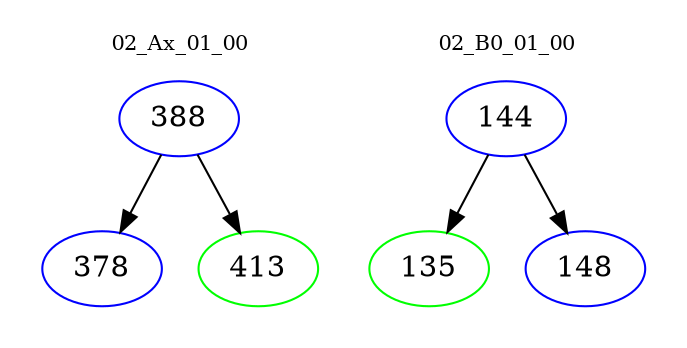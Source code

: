 digraph{
subgraph cluster_0 {
color = white
label = "02_Ax_01_00";
fontsize=10;
T0_388 [label="388", color="blue"]
T0_388 -> T0_378 [color="black"]
T0_378 [label="378", color="blue"]
T0_388 -> T0_413 [color="black"]
T0_413 [label="413", color="green"]
}
subgraph cluster_1 {
color = white
label = "02_B0_01_00";
fontsize=10;
T1_144 [label="144", color="blue"]
T1_144 -> T1_135 [color="black"]
T1_135 [label="135", color="green"]
T1_144 -> T1_148 [color="black"]
T1_148 [label="148", color="blue"]
}
}
